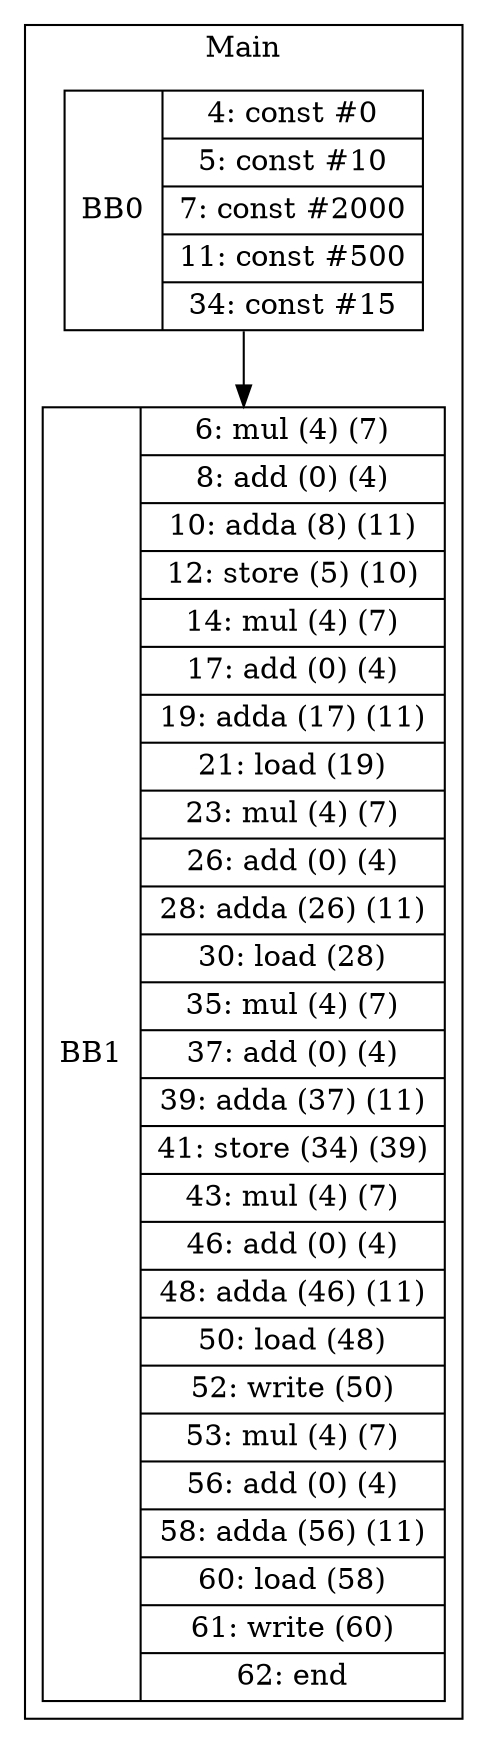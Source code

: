 digraph G {
node [shape=record];
subgraph cluster_main{
label = "Main";
BB0 [shape=record, label="<b>BB0|{4: const #0|5: const #10|7: const #2000|11: const #500|34: const #15}"];
BB1 [shape=record, label="<b>BB1|{6: mul (4) (7)|8: add (0) (4)|10: adda (8) (11)|12: store (5) (10)|14: mul (4) (7)|17: add (0) (4)|19: adda (17) (11)|21: load (19)|23: mul (4) (7)|26: add (0) (4)|28: adda (26) (11)|30: load (28)|35: mul (4) (7)|37: add (0) (4)|39: adda (37) (11)|41: store (34) (39)|43: mul (4) (7)|46: add (0) (4)|48: adda (46) (11)|50: load (48)|52: write (50)|53: mul (4) (7)|56: add (0) (4)|58: adda (56) (11)|60: load (58)|61: write (60)|62: end}"];
}
BB0:s -> BB1:n ;
}
